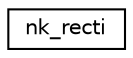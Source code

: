 digraph "Graphical Class Hierarchy"
{
 // LATEX_PDF_SIZE
  edge [fontname="Helvetica",fontsize="10",labelfontname="Helvetica",labelfontsize="10"];
  node [fontname="Helvetica",fontsize="10",shape=record];
  rankdir="LR";
  Node0 [label="nk_recti",height=0.2,width=0.4,color="black", fillcolor="white", style="filled",URL="$structnk__recti.html",tooltip=" "];
}
